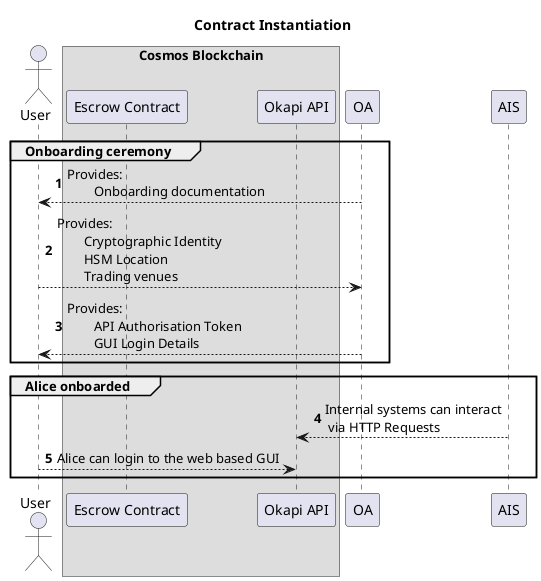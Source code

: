 @startuml

title Contract Instantiation


actor User as A

box "Cosmos Blockchain"
  participant "Escrow Contract" as ESC
  participant "Okapi API" as OAPI
end box


autonumber

group Onboarding ceremony
  OA --> A: Provides:\n\tOnboarding documentation
  A --> OA: Provides:\n\tCryptographic Identity\n\tHSM Location\n\tTrading venues
  OA --> A: Provides:\n\tAPI Authorisation Token\n\tGUI Login Details
end


group Alice onboarded
  AIS --> OAPI: Internal systems can interact\n via HTTP Requests
  A --> OAPI: Alice can login to the web based GUI
end


@enduml